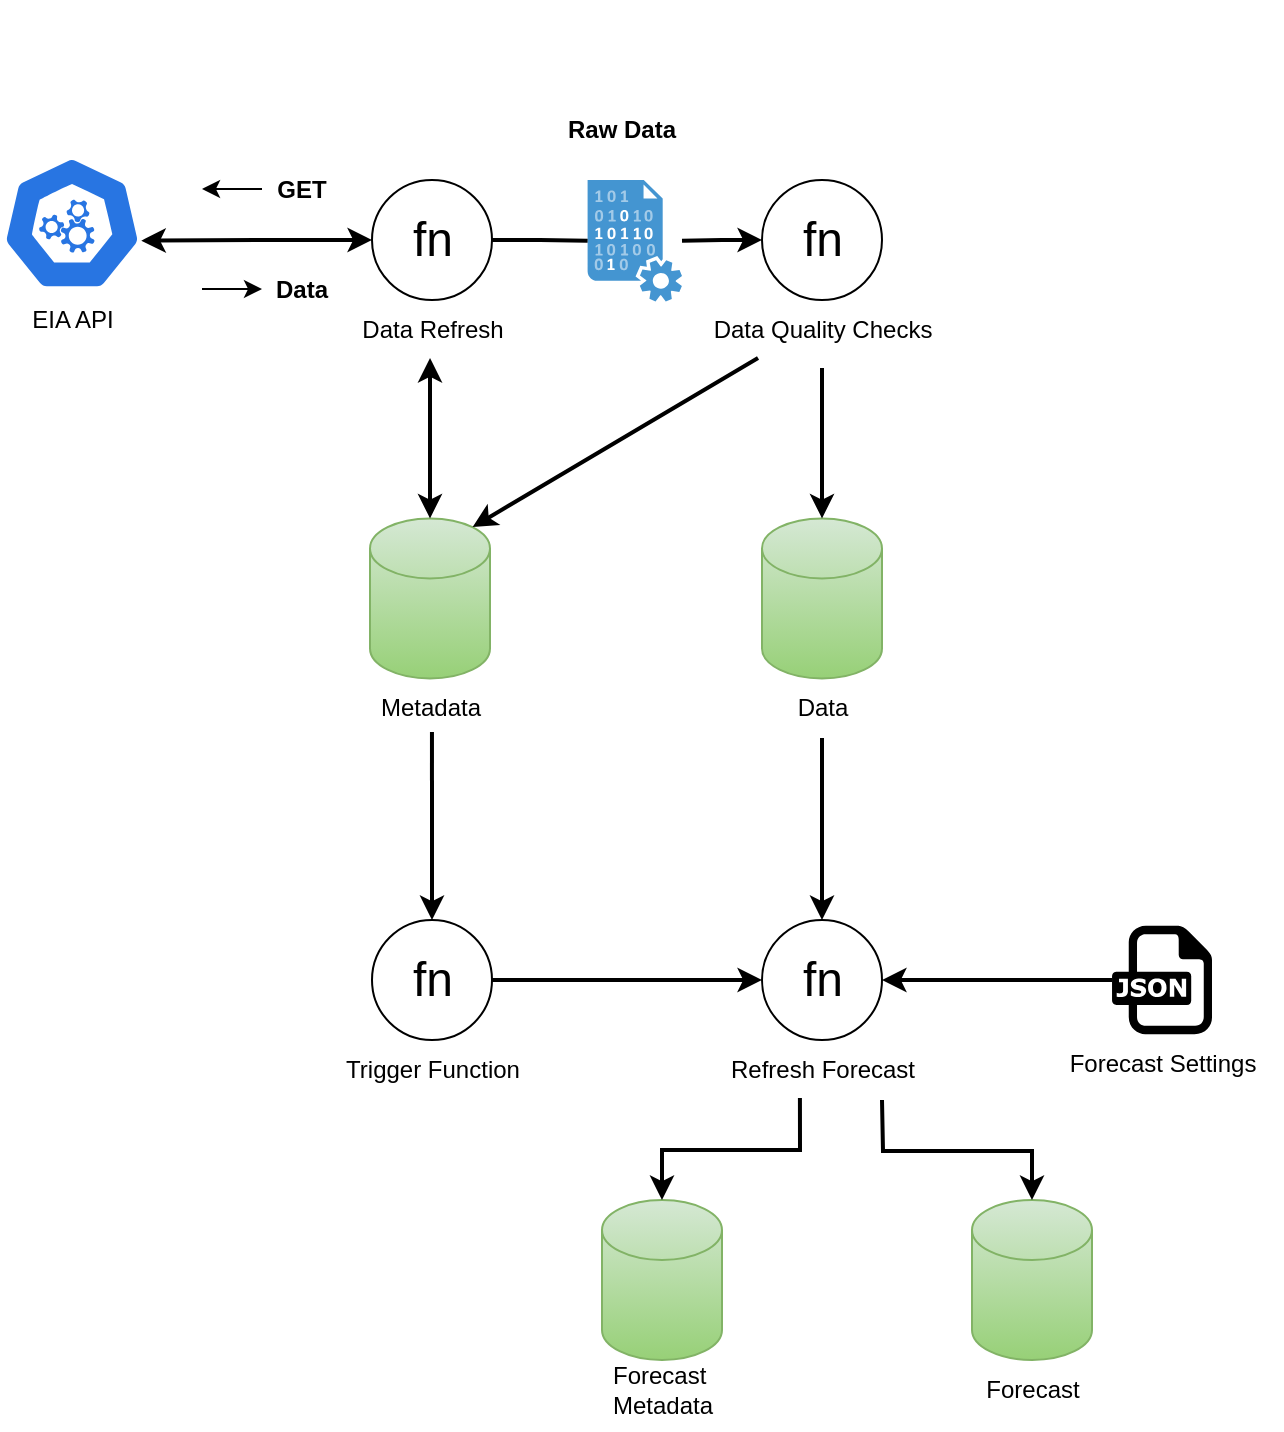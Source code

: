 <mxfile version="26.0.9">
  <diagram name="Page-1" id="MJULOAV7yFi__BREDWm6">
    <mxGraphModel dx="1114" dy="999" grid="1" gridSize="10" guides="1" tooltips="1" connect="1" arrows="1" fold="1" page="1" pageScale="1" pageWidth="850" pageHeight="1100" math="0" shadow="0">
      <root>
        <mxCell id="0" />
        <mxCell id="1" parent="0" />
        <mxCell id="lbS3CkcZTFjXa5OfJz5R-17" value="&lt;b&gt;GET&lt;/b&gt;" style="text;html=1;align=center;verticalAlign=middle;whiteSpace=wrap;rounded=0;" vertex="1" parent="1">
          <mxGeometry x="180" y="250" width="60" height="30" as="geometry" />
        </mxCell>
        <mxCell id="lbS3CkcZTFjXa5OfJz5R-7" value="" style="group" vertex="1" connectable="0" parent="1">
          <mxGeometry x="440" y="429.2" width="60" height="110" as="geometry" />
        </mxCell>
        <mxCell id="lbS3CkcZTFjXa5OfJz5R-5" value="" style="shape=cylinder3;whiteSpace=wrap;html=1;boundedLbl=1;backgroundOutline=1;size=15;fillColor=#d5e8d4;gradientColor=#97d077;strokeColor=#82b366;" vertex="1" parent="lbS3CkcZTFjXa5OfJz5R-7">
          <mxGeometry width="60" height="80" as="geometry" />
        </mxCell>
        <mxCell id="lbS3CkcZTFjXa5OfJz5R-6" value="Data" style="text;html=1;align=center;verticalAlign=middle;resizable=0;points=[];autosize=1;strokeColor=none;fillColor=none;" vertex="1" parent="lbS3CkcZTFjXa5OfJz5R-7">
          <mxGeometry x="5" y="80" width="50" height="30" as="geometry" />
        </mxCell>
        <mxCell id="lbS3CkcZTFjXa5OfJz5R-8" value="" style="group" vertex="1" connectable="0" parent="1">
          <mxGeometry x="239" y="429.2" width="70" height="110" as="geometry" />
        </mxCell>
        <mxCell id="lbS3CkcZTFjXa5OfJz5R-3" value="" style="shape=cylinder3;whiteSpace=wrap;html=1;boundedLbl=1;backgroundOutline=1;size=15;fillColor=#d5e8d4;strokeColor=#82b366;gradientColor=#97d077;" vertex="1" parent="lbS3CkcZTFjXa5OfJz5R-8">
          <mxGeometry x="5" width="60" height="80" as="geometry" />
        </mxCell>
        <mxCell id="lbS3CkcZTFjXa5OfJz5R-4" value="Metadata" style="text;html=1;align=center;verticalAlign=middle;resizable=0;points=[];autosize=1;strokeColor=none;fillColor=none;" vertex="1" parent="lbS3CkcZTFjXa5OfJz5R-8">
          <mxGeometry y="80" width="70" height="30" as="geometry" />
        </mxCell>
        <mxCell id="lbS3CkcZTFjXa5OfJz5R-13" value="" style="group" vertex="1" connectable="0" parent="1">
          <mxGeometry x="60" y="248" width="70" height="97.2" as="geometry" />
        </mxCell>
        <mxCell id="lbS3CkcZTFjXa5OfJz5R-1" value="" style="aspect=fixed;sketch=0;html=1;dashed=0;whitespace=wrap;verticalLabelPosition=bottom;verticalAlign=top;fillColor=#2875E2;strokeColor=#ffffff;points=[[0.005,0.63,0],[0.1,0.2,0],[0.9,0.2,0],[0.5,0,0],[0.995,0.63,0],[0.72,0.99,0],[0.5,1,0],[0.28,0.99,0]];shape=mxgraph.kubernetes.icon2;prIcon=api" vertex="1" parent="lbS3CkcZTFjXa5OfJz5R-13">
          <mxGeometry width="70" height="67.2" as="geometry" />
        </mxCell>
        <mxCell id="lbS3CkcZTFjXa5OfJz5R-2" value="EIA API" style="text;html=1;align=center;verticalAlign=middle;resizable=0;points=[];autosize=1;strokeColor=none;fillColor=none;" vertex="1" parent="lbS3CkcZTFjXa5OfJz5R-13">
          <mxGeometry x="5" y="67.2" width="60" height="30" as="geometry" />
        </mxCell>
        <mxCell id="lbS3CkcZTFjXa5OfJz5R-14" value="" style="group" vertex="1" connectable="0" parent="1">
          <mxGeometry x="230" y="260.0" width="90" height="90.0" as="geometry" />
        </mxCell>
        <mxCell id="lbS3CkcZTFjXa5OfJz5R-9" value="fn" style="shape=mxgraph.electrical.abstract.function;html=1;shadow=0;dashed=0;align=center;strokeWidth=1;fontSize=24;aspect=fixed;" vertex="1" parent="lbS3CkcZTFjXa5OfJz5R-14">
          <mxGeometry x="15" width="60" height="60" as="geometry" />
        </mxCell>
        <mxCell id="lbS3CkcZTFjXa5OfJz5R-10" value="Data Refresh" style="text;html=1;align=center;verticalAlign=middle;resizable=0;points=[];autosize=1;strokeColor=none;fillColor=none;" vertex="1" parent="lbS3CkcZTFjXa5OfJz5R-14">
          <mxGeometry y="60.0" width="90" height="30" as="geometry" />
        </mxCell>
        <mxCell id="lbS3CkcZTFjXa5OfJz5R-15" style="edgeStyle=orthogonalEdgeStyle;rounded=0;orthogonalLoop=1;jettySize=auto;html=1;exitX=0.5;exitY=0;exitDx=0;exitDy=0;exitPerimeter=0;entryX=0.489;entryY=0.967;entryDx=0;entryDy=0;entryPerimeter=0;startArrow=classic;startFill=1;strokeWidth=2;" edge="1" parent="1" source="lbS3CkcZTFjXa5OfJz5R-3" target="lbS3CkcZTFjXa5OfJz5R-10">
          <mxGeometry relative="1" as="geometry" />
        </mxCell>
        <mxCell id="lbS3CkcZTFjXa5OfJz5R-16" style="edgeStyle=orthogonalEdgeStyle;rounded=0;orthogonalLoop=1;jettySize=auto;html=1;exitX=0;exitY=0.5;exitDx=0;exitDy=0;exitPerimeter=0;entryX=0.995;entryY=0.63;entryDx=0;entryDy=0;entryPerimeter=0;startArrow=classic;startFill=1;strokeWidth=2;" edge="1" parent="1" source="lbS3CkcZTFjXa5OfJz5R-9" target="lbS3CkcZTFjXa5OfJz5R-1">
          <mxGeometry relative="1" as="geometry" />
        </mxCell>
        <mxCell id="lbS3CkcZTFjXa5OfJz5R-19" value="" style="endArrow=classic;html=1;rounded=0;" edge="1" parent="1">
          <mxGeometry width="50" height="50" relative="1" as="geometry">
            <mxPoint x="190" y="264.5" as="sourcePoint" />
            <mxPoint x="160" y="264.5" as="targetPoint" />
          </mxGeometry>
        </mxCell>
        <mxCell id="lbS3CkcZTFjXa5OfJz5R-20" value="&lt;b&gt;Raw&amp;nbsp;&lt;/b&gt;&lt;b style=&quot;background-color: transparent; color: light-dark(rgb(0, 0, 0), rgb(255, 255, 255));&quot;&gt;Data&lt;/b&gt;" style="text;html=1;align=center;verticalAlign=middle;whiteSpace=wrap;rounded=0;" vertex="1" parent="1">
          <mxGeometry x="340" y="220" width="60" height="30" as="geometry" />
        </mxCell>
        <mxCell id="lbS3CkcZTFjXa5OfJz5R-24" value="" style="shadow=0;dashed=0;html=1;strokeColor=none;fillColor=#4495D1;labelPosition=center;verticalLabelPosition=bottom;verticalAlign=top;align=center;outlineConnect=0;shape=mxgraph.veeam.data_file;" vertex="1" parent="1">
          <mxGeometry x="352.8" y="260" width="47.2" height="60.8" as="geometry" />
        </mxCell>
        <mxCell id="lbS3CkcZTFjXa5OfJz5R-25" style="edgeStyle=orthogonalEdgeStyle;rounded=0;orthogonalLoop=1;jettySize=auto;html=1;exitX=1;exitY=0.5;exitDx=0;exitDy=0;exitPerimeter=0;strokeWidth=2;endArrow=none;startFill=0;" edge="1" parent="1" source="lbS3CkcZTFjXa5OfJz5R-9" target="lbS3CkcZTFjXa5OfJz5R-24">
          <mxGeometry relative="1" as="geometry" />
        </mxCell>
        <mxCell id="lbS3CkcZTFjXa5OfJz5R-26" value="" style="group" vertex="1" connectable="0" parent="1">
          <mxGeometry x="425" y="260.0" width="110" height="90.0" as="geometry" />
        </mxCell>
        <mxCell id="lbS3CkcZTFjXa5OfJz5R-27" value="fn" style="shape=mxgraph.electrical.abstract.function;html=1;shadow=0;dashed=0;align=center;strokeWidth=1;fontSize=24;aspect=fixed;" vertex="1" parent="lbS3CkcZTFjXa5OfJz5R-26">
          <mxGeometry x="15" width="60" height="60" as="geometry" />
        </mxCell>
        <mxCell id="lbS3CkcZTFjXa5OfJz5R-28" value="Data Quality Checks" style="text;html=1;align=center;verticalAlign=middle;resizable=0;points=[];autosize=1;strokeColor=none;fillColor=none;" vertex="1" parent="lbS3CkcZTFjXa5OfJz5R-26">
          <mxGeometry x="-20" y="60.0" width="130" height="30" as="geometry" />
        </mxCell>
        <mxCell id="lbS3CkcZTFjXa5OfJz5R-29" style="edgeStyle=orthogonalEdgeStyle;rounded=0;orthogonalLoop=1;jettySize=auto;html=1;exitX=0;exitY=0.5;exitDx=0;exitDy=0;exitPerimeter=0;strokeWidth=2;startArrow=classic;startFill=1;endArrow=none;" edge="1" parent="1" source="lbS3CkcZTFjXa5OfJz5R-27" target="lbS3CkcZTFjXa5OfJz5R-24">
          <mxGeometry relative="1" as="geometry" />
        </mxCell>
        <mxCell id="lbS3CkcZTFjXa5OfJz5R-32" style="edgeStyle=orthogonalEdgeStyle;rounded=0;orthogonalLoop=1;jettySize=auto;html=1;exitX=0.5;exitY=0;exitDx=0;exitDy=0;exitPerimeter=0;entryX=0.5;entryY=1.133;entryDx=0;entryDy=0;entryPerimeter=0;startArrow=classic;startFill=1;endArrow=none;strokeWidth=2;" edge="1" parent="1" source="lbS3CkcZTFjXa5OfJz5R-5" target="lbS3CkcZTFjXa5OfJz5R-28">
          <mxGeometry relative="1" as="geometry" />
        </mxCell>
        <mxCell id="lbS3CkcZTFjXa5OfJz5R-33" value="&lt;b&gt;Data&lt;/b&gt;" style="text;html=1;align=center;verticalAlign=middle;whiteSpace=wrap;rounded=0;" vertex="1" parent="1">
          <mxGeometry x="180" y="300" width="60" height="30" as="geometry" />
        </mxCell>
        <mxCell id="lbS3CkcZTFjXa5OfJz5R-34" value="" style="endArrow=none;html=1;rounded=0;startArrow=classic;startFill=1;" edge="1" parent="1">
          <mxGeometry width="50" height="50" relative="1" as="geometry">
            <mxPoint x="190" y="314.5" as="sourcePoint" />
            <mxPoint x="160" y="314.5" as="targetPoint" />
          </mxGeometry>
        </mxCell>
        <mxCell id="lbS3CkcZTFjXa5OfJz5R-35" value="" style="shape=image;verticalLabelPosition=bottom;labelBackgroundColor=default;verticalAlign=top;aspect=fixed;imageAspect=0;image=https://docs.pytest.org/en/stable/_static/pytest1.png;imageBackground=default;" vertex="1" parent="1">
          <mxGeometry x="435" y="170" width="70" height="70" as="geometry" />
        </mxCell>
        <mxCell id="lbS3CkcZTFjXa5OfJz5R-36" value="" style="group" vertex="1" connectable="0" parent="1">
          <mxGeometry x="230" y="630" width="100" height="90.0" as="geometry" />
        </mxCell>
        <mxCell id="lbS3CkcZTFjXa5OfJz5R-50" style="edgeStyle=orthogonalEdgeStyle;rounded=0;orthogonalLoop=1;jettySize=auto;html=1;exitX=1;exitY=0.5;exitDx=0;exitDy=0;exitPerimeter=0;strokeWidth=2;" edge="1" parent="lbS3CkcZTFjXa5OfJz5R-36" source="lbS3CkcZTFjXa5OfJz5R-37">
          <mxGeometry relative="1" as="geometry">
            <mxPoint x="210" y="30" as="targetPoint" />
          </mxGeometry>
        </mxCell>
        <mxCell id="lbS3CkcZTFjXa5OfJz5R-37" value="fn" style="shape=mxgraph.electrical.abstract.function;html=1;shadow=0;dashed=0;align=center;strokeWidth=1;fontSize=24;aspect=fixed;" vertex="1" parent="lbS3CkcZTFjXa5OfJz5R-36">
          <mxGeometry x="15" width="60" height="60" as="geometry" />
        </mxCell>
        <mxCell id="lbS3CkcZTFjXa5OfJz5R-38" value="Trigger Function" style="text;html=1;align=center;verticalAlign=middle;resizable=0;points=[];autosize=1;strokeColor=none;fillColor=none;" vertex="1" parent="lbS3CkcZTFjXa5OfJz5R-36">
          <mxGeometry x="-10" y="60.0" width="110" height="30" as="geometry" />
        </mxCell>
        <mxCell id="lbS3CkcZTFjXa5OfJz5R-39" style="edgeStyle=orthogonalEdgeStyle;rounded=0;orthogonalLoop=1;jettySize=auto;html=1;exitX=0.5;exitY=0;exitDx=0;exitDy=0;exitPerimeter=0;entryX=0.514;entryY=0.893;entryDx=0;entryDy=0;entryPerimeter=0;strokeWidth=2;startArrow=classic;startFill=1;endArrow=none;" edge="1" parent="1" source="lbS3CkcZTFjXa5OfJz5R-37" target="lbS3CkcZTFjXa5OfJz5R-4">
          <mxGeometry relative="1" as="geometry" />
        </mxCell>
        <mxCell id="lbS3CkcZTFjXa5OfJz5R-41" value="" style="group" vertex="1" connectable="0" parent="1">
          <mxGeometry x="425" y="630" width="105" height="90.0" as="geometry" />
        </mxCell>
        <mxCell id="lbS3CkcZTFjXa5OfJz5R-42" value="fn" style="shape=mxgraph.electrical.abstract.function;html=1;shadow=0;dashed=0;align=center;strokeWidth=1;fontSize=24;aspect=fixed;" vertex="1" parent="lbS3CkcZTFjXa5OfJz5R-41">
          <mxGeometry x="15" width="60" height="60" as="geometry" />
        </mxCell>
        <mxCell id="lbS3CkcZTFjXa5OfJz5R-43" value="Refresh Forecast" style="text;html=1;align=center;verticalAlign=middle;resizable=0;points=[];autosize=1;strokeColor=none;fillColor=none;" vertex="1" parent="lbS3CkcZTFjXa5OfJz5R-41">
          <mxGeometry x="-15" y="60.0" width="120" height="30" as="geometry" />
        </mxCell>
        <mxCell id="lbS3CkcZTFjXa5OfJz5R-44" value="" style="group" vertex="1" connectable="0" parent="1">
          <mxGeometry x="355" y="770" width="70" height="115" as="geometry" />
        </mxCell>
        <mxCell id="lbS3CkcZTFjXa5OfJz5R-45" value="" style="shape=cylinder3;whiteSpace=wrap;html=1;boundedLbl=1;backgroundOutline=1;size=15;fillColor=#d5e8d4;strokeColor=#82b366;gradientColor=#97d077;" vertex="1" parent="lbS3CkcZTFjXa5OfJz5R-44">
          <mxGeometry x="5" width="60" height="80" as="geometry" />
        </mxCell>
        <mxCell id="lbS3CkcZTFjXa5OfJz5R-46" value="Forecast&amp;nbsp;&lt;div&gt;Metadata&lt;/div&gt;" style="text;html=1;align=center;verticalAlign=middle;resizable=0;points=[];autosize=1;strokeColor=none;fillColor=none;" vertex="1" parent="lbS3CkcZTFjXa5OfJz5R-44">
          <mxGeometry y="75" width="70" height="40" as="geometry" />
        </mxCell>
        <mxCell id="lbS3CkcZTFjXa5OfJz5R-47" value="" style="group" vertex="1" connectable="0" parent="1">
          <mxGeometry x="540" y="770" width="70" height="115" as="geometry" />
        </mxCell>
        <mxCell id="lbS3CkcZTFjXa5OfJz5R-48" value="" style="shape=cylinder3;whiteSpace=wrap;html=1;boundedLbl=1;backgroundOutline=1;size=15;fillColor=#d5e8d4;strokeColor=#82b366;gradientColor=#97d077;" vertex="1" parent="lbS3CkcZTFjXa5OfJz5R-47">
          <mxGeometry x="5" width="60" height="80" as="geometry" />
        </mxCell>
        <mxCell id="lbS3CkcZTFjXa5OfJz5R-49" value="Forecast" style="text;html=1;align=center;verticalAlign=middle;resizable=0;points=[];autosize=1;strokeColor=none;fillColor=none;" vertex="1" parent="lbS3CkcZTFjXa5OfJz5R-47">
          <mxGeometry y="80" width="70" height="30" as="geometry" />
        </mxCell>
        <mxCell id="lbS3CkcZTFjXa5OfJz5R-51" style="edgeStyle=orthogonalEdgeStyle;rounded=0;orthogonalLoop=1;jettySize=auto;html=1;exitX=0.5;exitY=0;exitDx=0;exitDy=0;exitPerimeter=0;entryX=0.5;entryY=0.993;entryDx=0;entryDy=0;entryPerimeter=0;strokeWidth=2;startArrow=classic;startFill=1;endArrow=none;" edge="1" parent="1" source="lbS3CkcZTFjXa5OfJz5R-42" target="lbS3CkcZTFjXa5OfJz5R-6">
          <mxGeometry relative="1" as="geometry" />
        </mxCell>
        <mxCell id="lbS3CkcZTFjXa5OfJz5R-53" style="rounded=0;orthogonalLoop=1;jettySize=auto;html=1;exitX=0.855;exitY=0;exitDx=0;exitDy=4.35;exitPerimeter=0;entryX=0.254;entryY=0.967;entryDx=0;entryDy=0;entryPerimeter=0;endArrow=none;startFill=1;startArrow=classic;strokeWidth=2;" edge="1" parent="1" source="lbS3CkcZTFjXa5OfJz5R-3" target="lbS3CkcZTFjXa5OfJz5R-28">
          <mxGeometry relative="1" as="geometry" />
        </mxCell>
        <mxCell id="lbS3CkcZTFjXa5OfJz5R-55" style="edgeStyle=orthogonalEdgeStyle;rounded=0;orthogonalLoop=1;jettySize=auto;html=1;exitX=1;exitY=0.5;exitDx=0;exitDy=0;exitPerimeter=0;endArrow=none;startFill=1;startArrow=classic;strokeWidth=2;" edge="1" parent="1" source="lbS3CkcZTFjXa5OfJz5R-42" target="lbS3CkcZTFjXa5OfJz5R-52">
          <mxGeometry relative="1" as="geometry" />
        </mxCell>
        <mxCell id="lbS3CkcZTFjXa5OfJz5R-56" value="" style="group" vertex="1" connectable="0" parent="1">
          <mxGeometry x="580" y="632.93" width="120" height="84.14" as="geometry" />
        </mxCell>
        <mxCell id="lbS3CkcZTFjXa5OfJz5R-52" value="" style="dashed=0;outlineConnect=0;html=1;align=center;labelPosition=center;verticalLabelPosition=bottom;verticalAlign=top;shape=mxgraph.weblogos.json;aspect=fixed;" vertex="1" parent="lbS3CkcZTFjXa5OfJz5R-56">
          <mxGeometry x="35" width="50" height="54.14" as="geometry" />
        </mxCell>
        <mxCell id="lbS3CkcZTFjXa5OfJz5R-54" value="Forecast Settings" style="text;html=1;align=center;verticalAlign=middle;resizable=0;points=[];autosize=1;strokeColor=none;fillColor=none;" vertex="1" parent="lbS3CkcZTFjXa5OfJz5R-56">
          <mxGeometry y="54.14" width="120" height="30" as="geometry" />
        </mxCell>
        <mxCell id="lbS3CkcZTFjXa5OfJz5R-57" style="edgeStyle=orthogonalEdgeStyle;rounded=0;orthogonalLoop=1;jettySize=auto;html=1;exitX=0.5;exitY=0;exitDx=0;exitDy=0;exitPerimeter=0;endArrow=none;startFill=1;startArrow=classic;strokeWidth=2;" edge="1" parent="1" source="lbS3CkcZTFjXa5OfJz5R-48">
          <mxGeometry relative="1" as="geometry">
            <mxPoint x="500" y="720" as="targetPoint" />
          </mxGeometry>
        </mxCell>
        <mxCell id="lbS3CkcZTFjXa5OfJz5R-58" style="edgeStyle=orthogonalEdgeStyle;rounded=0;orthogonalLoop=1;jettySize=auto;html=1;exitX=0.5;exitY=0;exitDx=0;exitDy=0;exitPerimeter=0;entryX=0.408;entryY=0.967;entryDx=0;entryDy=0;entryPerimeter=0;endArrow=none;startFill=1;startArrow=classic;strokeWidth=2;" edge="1" parent="1" source="lbS3CkcZTFjXa5OfJz5R-45" target="lbS3CkcZTFjXa5OfJz5R-43">
          <mxGeometry relative="1" as="geometry" />
        </mxCell>
      </root>
    </mxGraphModel>
  </diagram>
</mxfile>
